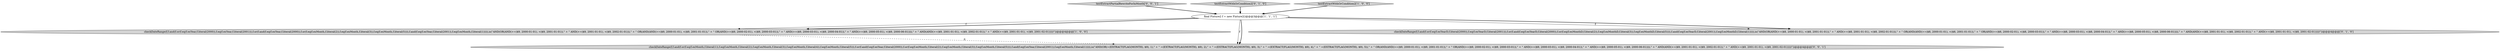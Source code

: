 digraph {
6 [style = filled, label = "testExtractPartialRewriteForInMonth['0', '0', '1']", fillcolor = lightgray, shape = diamond image = "AAA0AAABBB3BBB"];
3 [style = filled, label = "testExtractWithOrCondition2['0', '1', '0']", fillcolor = lightgray, shape = diamond image = "AAA0AAABBB2BBB"];
2 [style = filled, label = "testExtractWithOrCondition2['1', '0', '0']", fillcolor = lightgray, shape = diamond image = "AAA0AAABBB1BBB"];
1 [style = filled, label = "checkDateRange(f,f.and(f.or(f.eq(f.exYear,f.literal(2000)),f.eq(f.exYear,f.literal(2001))),f.or(f.and(f.eq(f.exYear,f.literal(2000)),f.or(f.eq(f.exMonth,f.literal(2)),f.eq(f.exMonth,f.literal(3)),f.eq(f.exMonth,f.literal(5)))),f.and(f.eq(f.exYear,f.literal(2001)),f.eq(f.exMonth,f.literal(1))))),is(\"AND(OR(AND(>=($9, 2000-01-01), <($9, 2001-01-01)),\" + \" AND(>=($9, 2001-01-01), <($9, 2002-01-01))),\" + \" OR(AND(AND(>=($9, 2000-01-01), <($9, 2001-01-01)),\" + \" OR(AND(>=($9, 2000-02-01), <($9, 2000-03-01)),\" + \" AND(>=($9, 2000-03-01), <($9, 2000-04-01)),\" + \" AND(>=($9, 2000-05-01), <($9, 2000-06-01)))),\" + \" AND(AND(>=($9, 2001-01-01), <($9, 2002-01-01)),\" + \" AND(>=($9, 2001-01-01), <($9, 2001-02-01)))))\"))@@@4@@@['1', '0', '0']", fillcolor = lightgray, shape = ellipse image = "AAA0AAABBB1BBB"];
5 [style = filled, label = "checkDateRange(f,f.and(f.or(f.eq(f.exMonth,f.literal(1)),f.eq(f.exMonth,f.literal(2)),f.eq(f.exMonth,f.literal(3)),f.eq(f.exMonth,f.literal(4)),f.eq(f.exMonth,f.literal(5))),f.or(f.and(f.eq(f.exYear,f.literal(2000)),f.or(f.eq(f.exMonth,f.literal(2)),f.eq(f.exMonth,f.literal(3)),f.eq(f.exMonth,f.literal(5)))),f.and(f.eq(f.exYear,f.literal(2001)),f.eq(f.exMonth,f.literal(1))))),is(\"AND(OR(=(EXTRACT(FLAG(MONTH), $9), 1),\" + \" =(EXTRACT(FLAG(MONTH), $9), 2),\" + \" =(EXTRACT(FLAG(MONTH), $9), 3),\" + \" =(EXTRACT(FLAG(MONTH), $9), 4),\" + \" =(EXTRACT(FLAG(MONTH), $9), 5)),\" + \" OR(AND(AND(>=($9, 2000-01-01), <($9, 2001-01-01)),\" + \" OR(AND(>=($9, 2000-02-01), <($9, 2000-03-01)),\" + \" AND(>=($9, 2000-03-01), <($9, 2000-04-01)),\" + \" AND(>=($9, 2000-05-01), <($9, 2000-06-01)))),\" + \" AND(AND(>=($9, 2001-01-01), <($9, 2002-01-01)),\" + \" AND(>=($9, 2001-01-01), <($9, 2001-02-01)))))\"))@@@4@@@['0', '0', '1']", fillcolor = lightgray, shape = ellipse image = "AAA0AAABBB3BBB"];
0 [style = filled, label = "final Fixture2 f = new Fixture2()@@@3@@@['1', '1', '1']", fillcolor = white, shape = ellipse image = "AAA0AAABBB1BBB"];
4 [style = filled, label = "checkDateRange(f,f.and(f.or(f.eq(f.exYearD,f.literal(2000)),f.eq(f.exYearD,f.literal(2001))),f.or(f.and(f.eq(f.exYearD,f.literal(2000)),f.or(f.eq(f.exMonthD,f.literal(2)),f.eq(f.exMonthD,f.literal(3)),f.eq(f.exMonthD,f.literal(5)))),f.and(f.eq(f.exYearD,f.literal(2001)),f.eq(f.exMonthD,f.literal(1))))),is(\"AND(OR(AND(>=($8, 2000-01-01), <($8, 2001-01-01)),\" + \" AND(>=($8, 2001-01-01), <($8, 2002-01-01))),\" + \" OR(AND(AND(>=($8, 2000-01-01), <($8, 2001-01-01)),\" + \" OR(AND(>=($8, 2000-02-01), <($8, 2000-03-01)),\" + \" AND(>=($8, 2000-03-01), <($8, 2000-04-01)),\" + \" AND(>=($8, 2000-05-01), <($8, 2000-06-01)))),\" + \" AND(AND(>=($8, 2001-01-01), <($8, 2002-01-01)),\" + \" AND(>=($8, 2001-01-01), <($8, 2001-02-01)))))\"))@@@4@@@['0', '1', '0']", fillcolor = lightgray, shape = ellipse image = "AAA0AAABBB2BBB"];
0->4 [style = solid, label="f"];
2->0 [style = bold, label=""];
6->0 [style = bold, label=""];
0->5 [style = solid, label="f"];
1->5 [style = dashed, label="0"];
0->1 [style = solid, label="f"];
0->4 [style = bold, label=""];
0->1 [style = bold, label=""];
3->0 [style = bold, label=""];
0->5 [style = bold, label=""];
}
